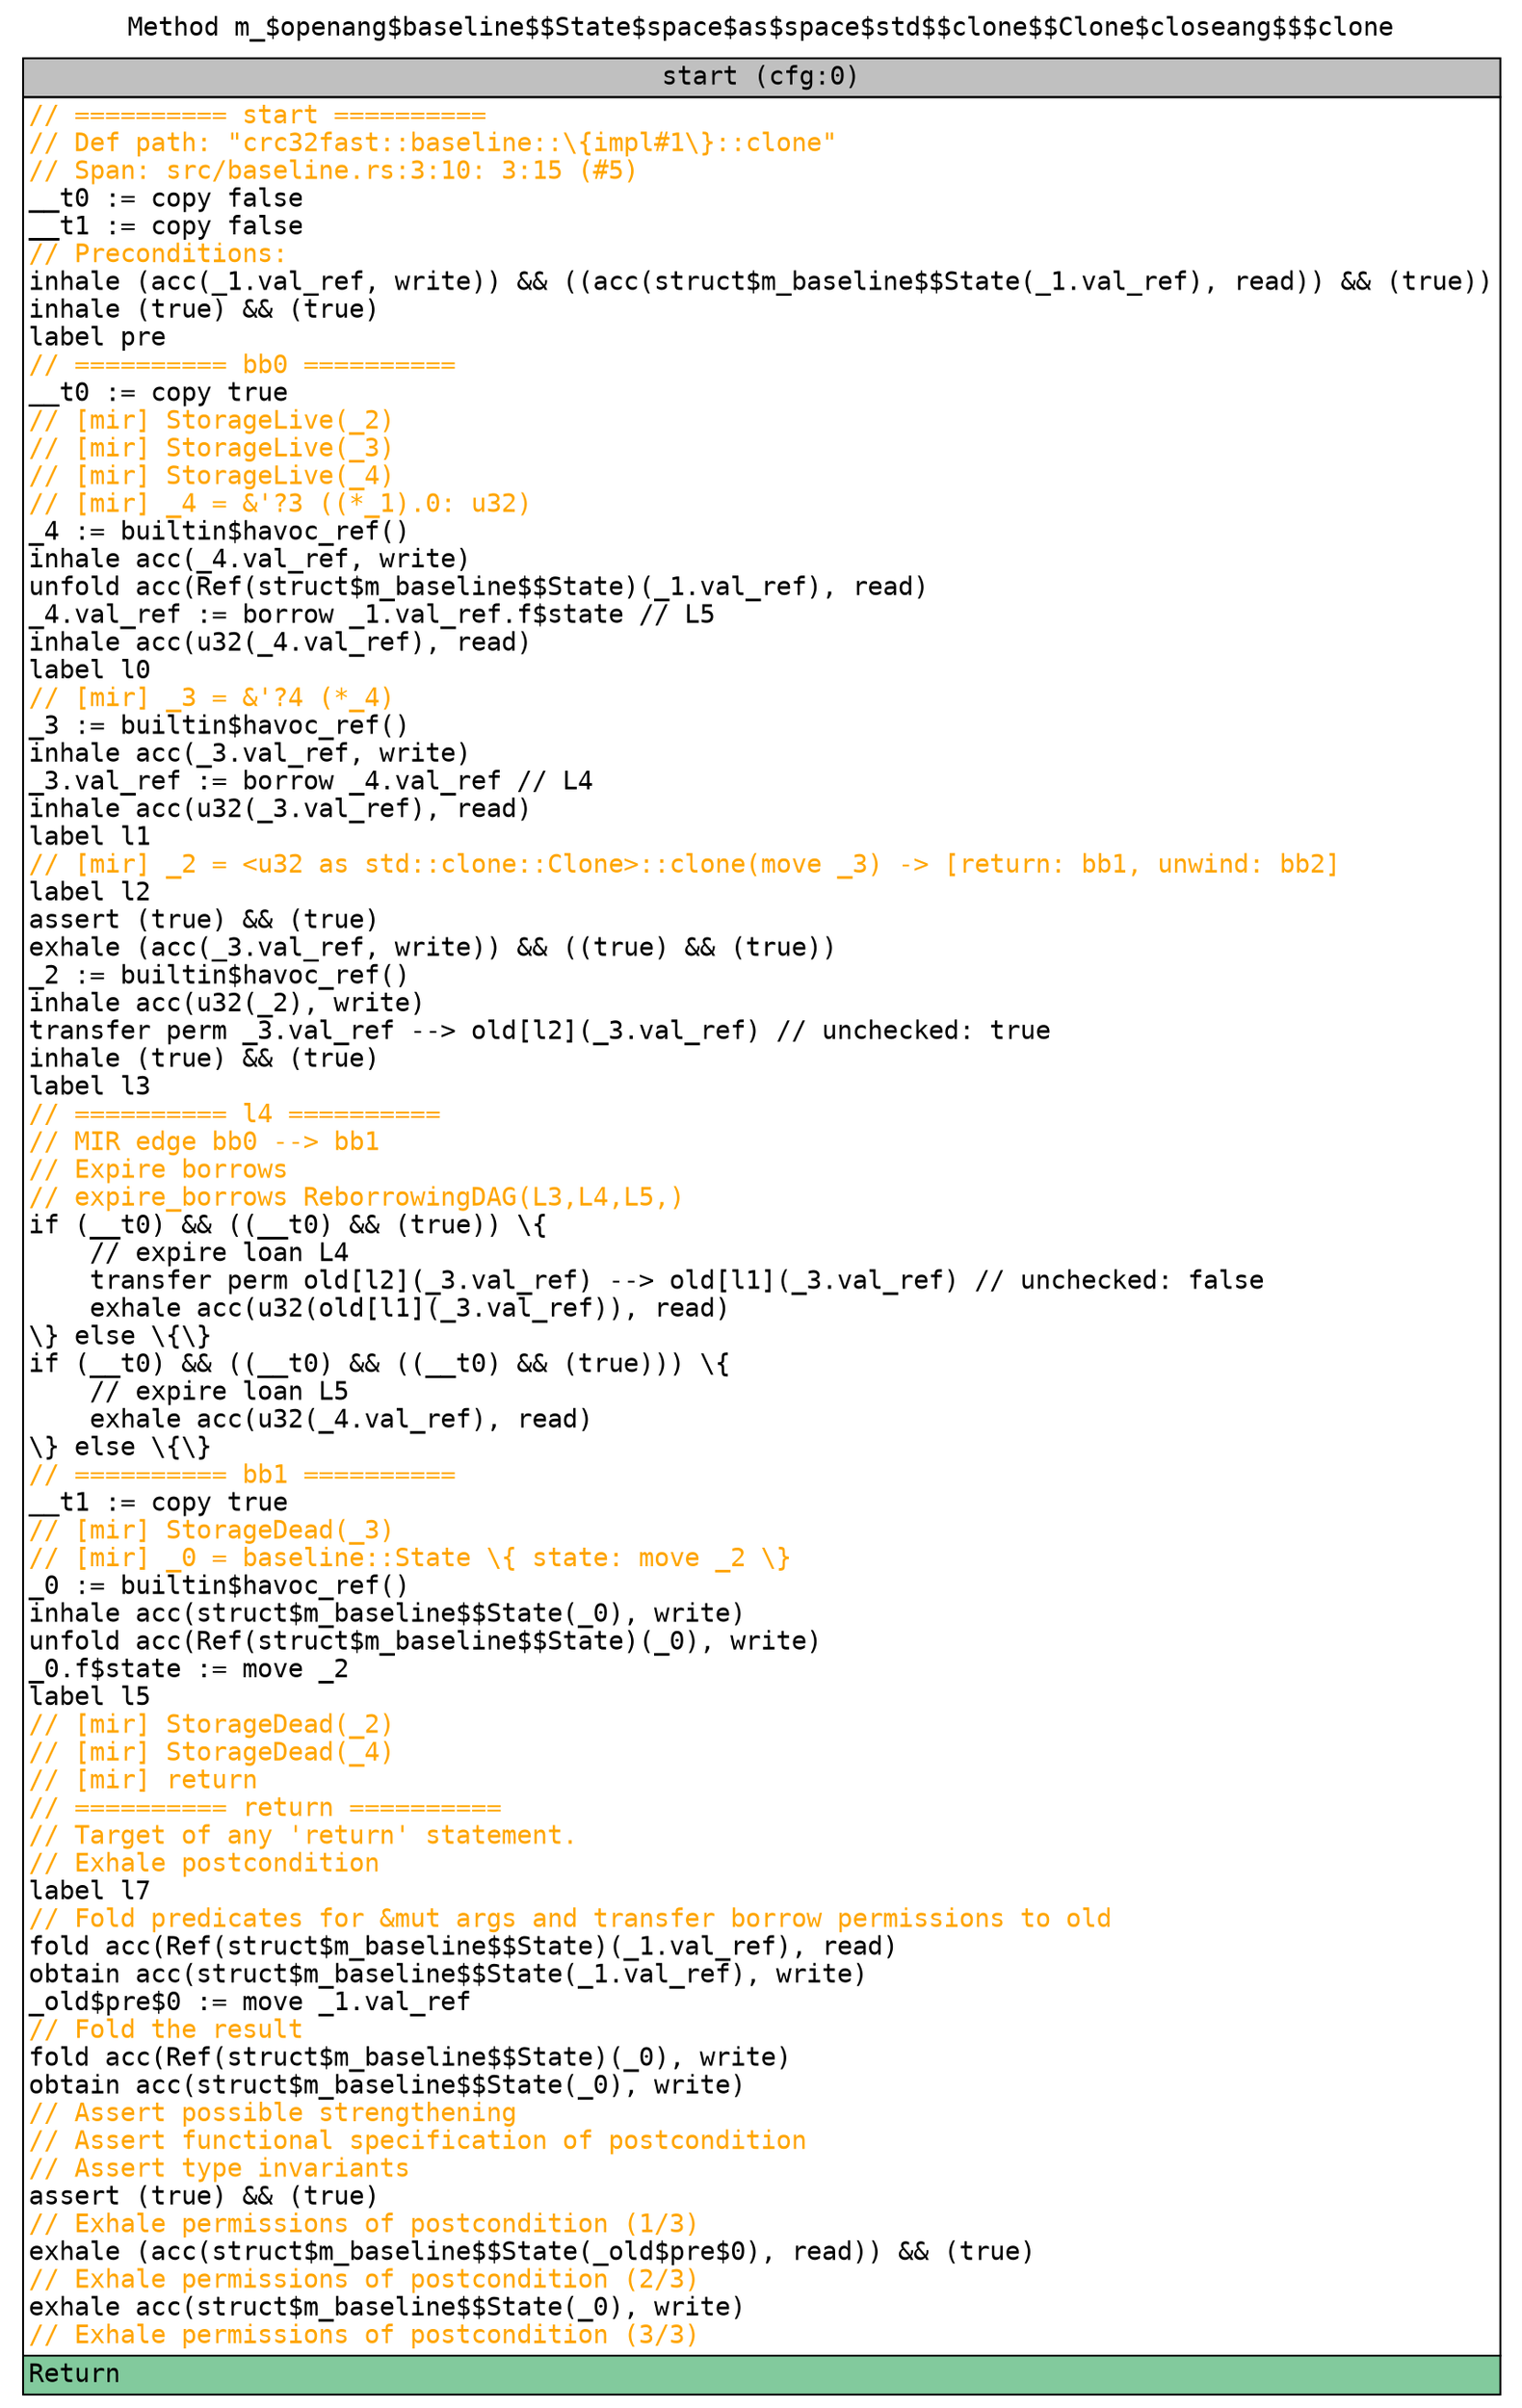 digraph CFG {
graph [fontname=monospace];
node [fontname=monospace];
edge [fontname=monospace];
labelloc="t";
label="Method m_$openang$baseline$$State$space$as$space$std$$clone$$Clone$closeang$$$clone";
"block_start" [shape=none,label=<<table border="0" cellborder="1" cellspacing="0"><tr><td bgcolor="gray" align="center">start (cfg:0)</td></tr><tr><td align="left" balign="left"><font color="orange">// ========== start ==========</font><br/><font color="orange">// Def path: "crc32fast::baseline::\{impl#1\}::clone"</font><br/><font color="orange">// Span: src/baseline.rs:3:10: 3:15 (#5)</font><br/>__t0 := copy false<br/>__t1 := copy false<br/><font color="orange">// Preconditions:</font><br/>inhale (acc(_1.val_ref, write)) &amp;&amp; ((acc(struct$m_baseline$$State(_1.val_ref), read)) &amp;&amp; (true))<br/>inhale (true) &amp;&amp; (true)<br/>label pre<br/><font color="orange">// ========== bb0 ==========</font><br/>__t0 := copy true<br/><font color="orange">// [mir] StorageLive(_2)</font><br/><font color="orange">// [mir] StorageLive(_3)</font><br/><font color="orange">// [mir] StorageLive(_4)</font><br/><font color="orange">// [mir] _4 = &amp;'?3 ((*_1).0: u32)</font><br/>_4 := builtin$havoc_ref()<br/>inhale acc(_4.val_ref, write)<br/>unfold acc(Ref(struct$m_baseline$$State)(_1.val_ref), read)<br/>_4.val_ref := borrow _1.val_ref.f$state // L5<br/>inhale acc(u32(_4.val_ref), read)<br/>label l0<br/><font color="orange">// [mir] _3 = &amp;'?4 (*_4)</font><br/>_3 := builtin$havoc_ref()<br/>inhale acc(_3.val_ref, write)<br/>_3.val_ref := borrow _4.val_ref // L4<br/>inhale acc(u32(_3.val_ref), read)<br/>label l1<br/><font color="orange">// [mir] _2 = &lt;u32 as std::clone::Clone&gt;::clone(move _3) -&gt; [return: bb1, unwind: bb2]</font><br/>label l2<br/>assert (true) &amp;&amp; (true)<br/>exhale (acc(_3.val_ref, write)) &amp;&amp; ((true) &amp;&amp; (true))<br/>_2 := builtin$havoc_ref()<br/>inhale acc(u32(_2), write)<br/>transfer perm _3.val_ref --&gt; old[l2](_3.val_ref) // unchecked: true<br/>inhale (true) &amp;&amp; (true)<br/>label l3<br/><font color="orange">// ========== l4 ==========</font><br/><font color="orange">// MIR edge bb0 --&gt; bb1</font><br/><font color="orange">// Expire borrows</font><br/><font color="orange">// expire_borrows ReborrowingDAG(L3,L4,L5,)</font><br/>if (__t0) &amp;&amp; ((__t0) &amp;&amp; (true)) \{<br/>    // expire loan L4<br/>    transfer perm old[l2](_3.val_ref) --&gt; old[l1](_3.val_ref) // unchecked: false<br/>    exhale acc(u32(old[l1](_3.val_ref)), read)<br/>\} else \{\}<br/>if (__t0) &amp;&amp; ((__t0) &amp;&amp; ((__t0) &amp;&amp; (true))) \{<br/>    // expire loan L5<br/>    exhale acc(u32(_4.val_ref), read)<br/>\} else \{\}<br/><font color="orange">// ========== bb1 ==========</font><br/>__t1 := copy true<br/><font color="orange">// [mir] StorageDead(_3)</font><br/><font color="orange">// [mir] _0 = baseline::State \{ state: move _2 \}</font><br/>_0 := builtin$havoc_ref()<br/>inhale acc(struct$m_baseline$$State(_0), write)<br/>unfold acc(Ref(struct$m_baseline$$State)(_0), write)<br/>_0.f$state := move _2<br/>label l5<br/><font color="orange">// [mir] StorageDead(_2)</font><br/><font color="orange">// [mir] StorageDead(_4)</font><br/><font color="orange">// [mir] return</font><br/><font color="orange">// ========== return ==========</font><br/><font color="orange">// Target of any 'return' statement.</font><br/><font color="orange">// Exhale postcondition</font><br/>label l7<br/><font color="orange">// Fold predicates for &amp;mut args and transfer borrow permissions to old</font><br/>fold acc(Ref(struct$m_baseline$$State)(_1.val_ref), read)<br/>obtain acc(struct$m_baseline$$State(_1.val_ref), write)<br/>_old$pre$0 := move _1.val_ref<br/><font color="orange">// Fold the result</font><br/>fold acc(Ref(struct$m_baseline$$State)(_0), write)<br/>obtain acc(struct$m_baseline$$State(_0), write)<br/><font color="orange">// Assert possible strengthening</font><br/><font color="orange">// Assert functional specification of postcondition</font><br/><font color="orange">// Assert type invariants</font><br/>assert (true) &amp;&amp; (true)<br/><font color="orange">// Exhale permissions of postcondition (1/3)</font><br/>exhale (acc(struct$m_baseline$$State(_old$pre$0), read)) &amp;&amp; (true)<br/><font color="orange">// Exhale permissions of postcondition (2/3)</font><br/>exhale acc(struct$m_baseline$$State(_0), write)<br/><font color="orange">// Exhale permissions of postcondition (3/3)</font></td></tr><tr><td align="left" bgcolor="#82CA9D">Return<br/></td></tr></table>>];
}
